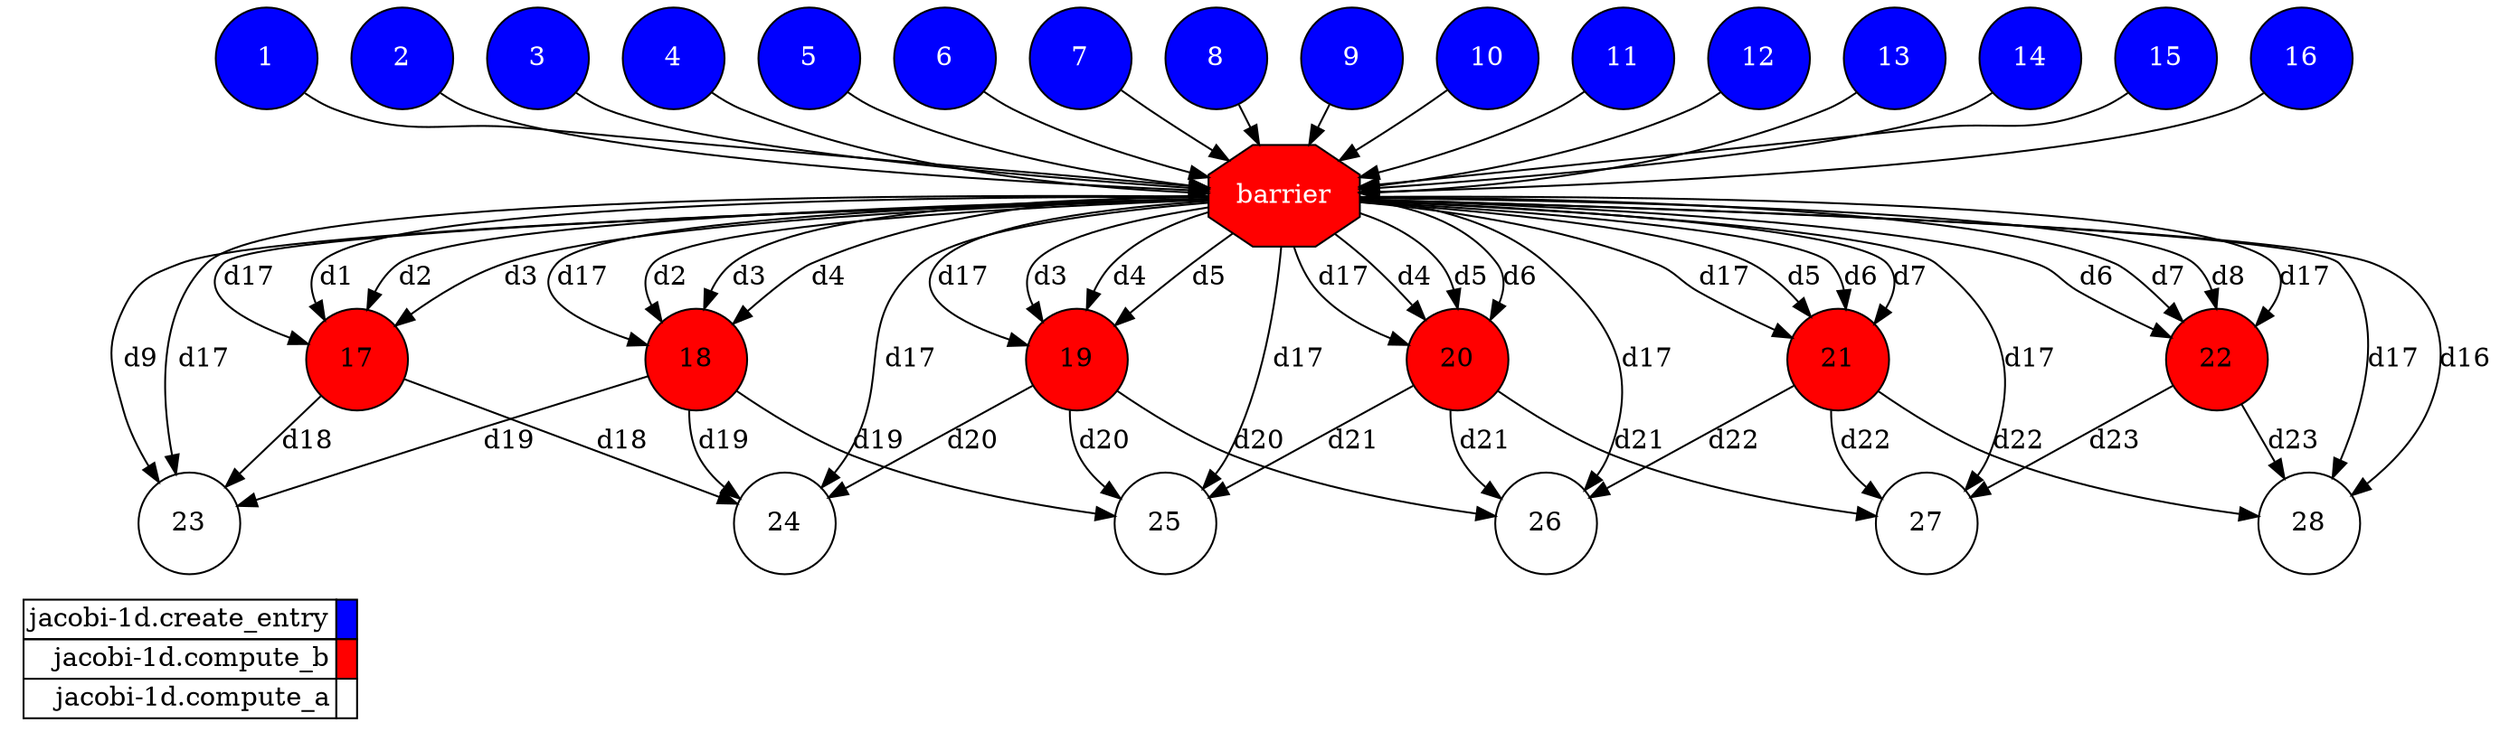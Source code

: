 digraph {
  rankdir=TB;
  labeljust="l";
  subgraph dependence_graph {
    ranksep=0.20;
    node[height=0.75];

1[shape=circle, style=filled fillcolor="#0000ff" fontcolor="#ffffff"];
2[shape=circle, style=filled fillcolor="#0000ff" fontcolor="#ffffff"];
3[shape=circle, style=filled fillcolor="#0000ff" fontcolor="#ffffff"];
4[shape=circle, style=filled fillcolor="#0000ff" fontcolor="#ffffff"];
5[shape=circle, style=filled fillcolor="#0000ff" fontcolor="#ffffff"];
6[shape=circle, style=filled fillcolor="#0000ff" fontcolor="#ffffff"];
7[shape=circle, style=filled fillcolor="#0000ff" fontcolor="#ffffff"];
8[shape=circle, style=filled fillcolor="#0000ff" fontcolor="#ffffff"];
9[shape=circle, style=filled fillcolor="#0000ff" fontcolor="#ffffff"];
10[shape=circle, style=filled fillcolor="#0000ff" fontcolor="#ffffff"];
11[shape=circle, style=filled fillcolor="#0000ff" fontcolor="#ffffff"];
12[shape=circle, style=filled fillcolor="#0000ff" fontcolor="#ffffff"];
13[shape=circle, style=filled fillcolor="#0000ff" fontcolor="#ffffff"];
14[shape=circle, style=filled fillcolor="#0000ff" fontcolor="#ffffff"];
15[shape=circle, style=filled fillcolor="#0000ff" fontcolor="#ffffff"];
16[shape=circle, style=filled fillcolor="#0000ff" fontcolor="#ffffff"];
Synchro1[label="barrier", shape=octagon, style=filled fillcolor="#ff0000" fontcolor="#FFFFFF"];
3 -> Synchro1;
12 -> Synchro1;
1 -> Synchro1;
2 -> Synchro1;
6 -> Synchro1;
8 -> Synchro1;
9 -> Synchro1;
14 -> Synchro1;
16 -> Synchro1;
4 -> Synchro1;
5 -> Synchro1;
10 -> Synchro1;
7 -> Synchro1;
13 -> Synchro1;
15 -> Synchro1;
11 -> Synchro1;
17[shape=circle, style=filled fillcolor="#ff0000" fontcolor="#000000"];
Synchro1 -> 17[ label="d17" ];
Synchro1 -> 17[ label="d1" ];
Synchro1 -> 17[ label="d2" ];
Synchro1 -> 17[ label="d3" ];
18[shape=circle, style=filled fillcolor="#ff0000" fontcolor="#000000"];
Synchro1 -> 18[ label="d17" ];
Synchro1 -> 18[ label="d2" ];
Synchro1 -> 18[ label="d3" ];
Synchro1 -> 18[ label="d4" ];
19[shape=circle, style=filled fillcolor="#ff0000" fontcolor="#000000"];
Synchro1 -> 19[ label="d17" ];
Synchro1 -> 19[ label="d3" ];
Synchro1 -> 19[ label="d4" ];
Synchro1 -> 19[ label="d5" ];
20[shape=circle, style=filled fillcolor="#ff0000" fontcolor="#000000"];
Synchro1 -> 20[ label="d17" ];
Synchro1 -> 20[ label="d4" ];
Synchro1 -> 20[ label="d5" ];
Synchro1 -> 20[ label="d6" ];
21[shape=circle, style=filled fillcolor="#ff0000" fontcolor="#000000"];
Synchro1 -> 21[ label="d17" ];
Synchro1 -> 21[ label="d5" ];
Synchro1 -> 21[ label="d6" ];
Synchro1 -> 21[ label="d7" ];
22[shape=circle, style=filled fillcolor="#ff0000" fontcolor="#000000"];
Synchro1 -> 22[ label="d17" ];
Synchro1 -> 22[ label="d6" ];
Synchro1 -> 22[ label="d7" ];
Synchro1 -> 22[ label="d8" ];
23[shape=circle, style=filled fillcolor="#ffffff" fontcolor="#000000"];
Synchro1 -> 23[ label="d17" ];
Synchro1 -> 23[ label="d9" ];
17 -> 23[ label="d18" ];
18 -> 23[ label="d19" ];
24[shape=circle, style=filled fillcolor="#ffffff" fontcolor="#000000"];
Synchro1 -> 24[ label="d17" ];
17 -> 24[ label="d18" ];
18 -> 24[ label="d19" ];
19 -> 24[ label="d20" ];
25[shape=circle, style=filled fillcolor="#ffffff" fontcolor="#000000"];
Synchro1 -> 25[ label="d17" ];
18 -> 25[ label="d19" ];
19 -> 25[ label="d20" ];
20 -> 25[ label="d21" ];
26[shape=circle, style=filled fillcolor="#ffffff" fontcolor="#000000"];
Synchro1 -> 26[ label="d17" ];
19 -> 26[ label="d20" ];
20 -> 26[ label="d21" ];
21 -> 26[ label="d22" ];
27[shape=circle, style=filled fillcolor="#ffffff" fontcolor="#000000"];
Synchro1 -> 27[ label="d17" ];
20 -> 27[ label="d21" ];
21 -> 27[ label="d22" ];
22 -> 27[ label="d23" ];
28[shape=circle, style=filled fillcolor="#ffffff" fontcolor="#000000"];
Synchro1 -> 28[ label="d17" ];
21 -> 28[ label="d22" ];
22 -> 28[ label="d23" ];
Synchro1 -> 28[ label="d16" ];  }
  subgraph legend {
    rank=sink;
    node [shape=plaintext, height=0.75];
    ranksep=0.20;
    label = "Legend";
    key [label=<
      <table border="0" cellpadding="2" cellspacing="0" cellborder="1">
<tr>
<td align="right">jacobi-1d.create_entry</td>
<td bgcolor="#0000ff">&nbsp;</td>
</tr>
<tr>
<td align="right">jacobi-1d.compute_b</td>
<td bgcolor="#ff0000">&nbsp;</td>
</tr>
<tr>
<td align="right">jacobi-1d.compute_a</td>
<td bgcolor="#ffffff">&nbsp;</td>
</tr>
      </table>
    >]
  }
}
